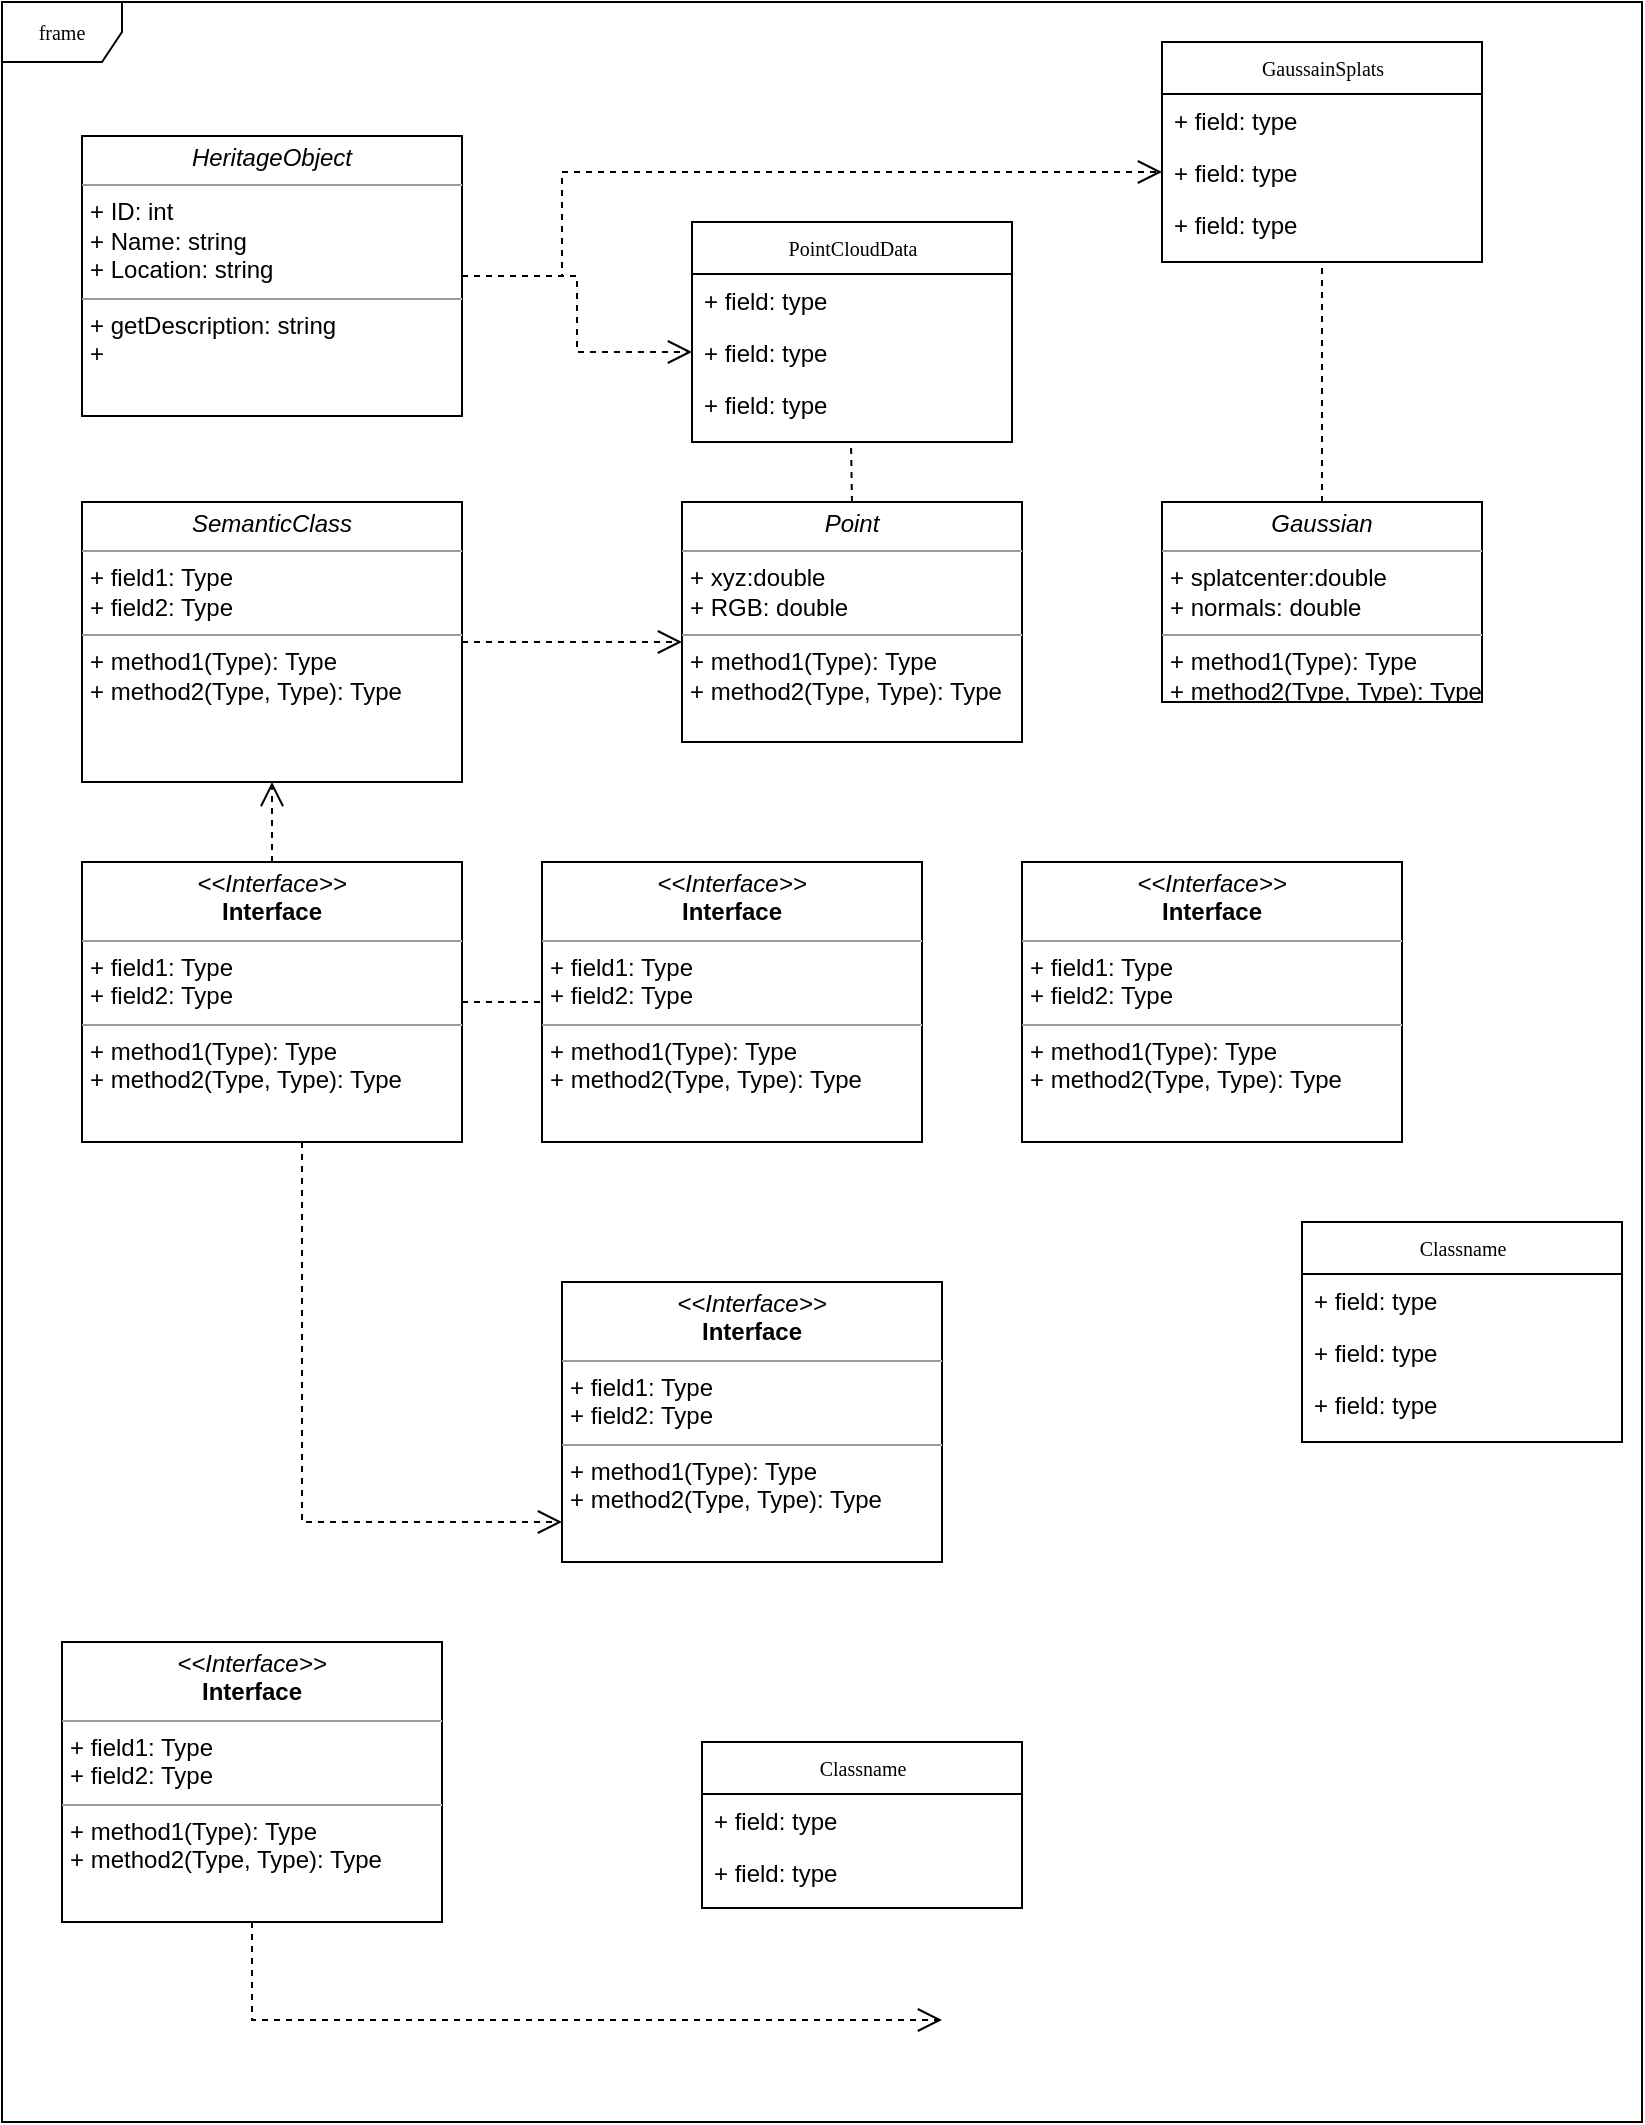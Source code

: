 <mxfile version="26.0.16">
  <diagram name="Page-1" id="c4acf3e9-155e-7222-9cf6-157b1a14988f">
    <mxGraphModel dx="1434" dy="772" grid="1" gridSize="10" guides="1" tooltips="1" connect="1" arrows="1" fold="1" page="1" pageScale="1" pageWidth="850" pageHeight="1100" background="none" math="0" shadow="0">
      <root>
        <mxCell id="0" />
        <mxCell id="1" parent="0" />
        <mxCell id="17acba5748e5396b-1" value="frame" style="shape=umlFrame;whiteSpace=wrap;html=1;rounded=0;shadow=0;comic=0;labelBackgroundColor=none;strokeWidth=1;fontFamily=Verdana;fontSize=10;align=center;" parent="1" vertex="1">
          <mxGeometry x="20" y="20" width="820" height="1060" as="geometry" />
        </mxCell>
        <mxCell id="17acba5748e5396b-20" value="PointCloudData" style="swimlane;html=1;fontStyle=0;childLayout=stackLayout;horizontal=1;startSize=26;fillColor=none;horizontalStack=0;resizeParent=1;resizeLast=0;collapsible=1;marginBottom=0;swimlaneFillColor=#ffffff;rounded=0;shadow=0;comic=0;labelBackgroundColor=none;strokeWidth=1;fontFamily=Verdana;fontSize=10;align=center;" parent="1" vertex="1">
          <mxGeometry x="365" y="130" width="160" height="110" as="geometry" />
        </mxCell>
        <mxCell id="17acba5748e5396b-21" value="+ field: type" style="text;html=1;strokeColor=none;fillColor=none;align=left;verticalAlign=top;spacingLeft=4;spacingRight=4;whiteSpace=wrap;overflow=hidden;rotatable=0;points=[[0,0.5],[1,0.5]];portConstraint=eastwest;" parent="17acba5748e5396b-20" vertex="1">
          <mxGeometry y="26" width="160" height="26" as="geometry" />
        </mxCell>
        <mxCell id="17acba5748e5396b-24" value="+ field: type" style="text;html=1;strokeColor=none;fillColor=none;align=left;verticalAlign=top;spacingLeft=4;spacingRight=4;whiteSpace=wrap;overflow=hidden;rotatable=0;points=[[0,0.5],[1,0.5]];portConstraint=eastwest;" parent="17acba5748e5396b-20" vertex="1">
          <mxGeometry y="52" width="160" height="26" as="geometry" />
        </mxCell>
        <mxCell id="17acba5748e5396b-26" value="+ field: type" style="text;html=1;strokeColor=none;fillColor=none;align=left;verticalAlign=top;spacingLeft=4;spacingRight=4;whiteSpace=wrap;overflow=hidden;rotatable=0;points=[[0,0.5],[1,0.5]];portConstraint=eastwest;" parent="17acba5748e5396b-20" vertex="1">
          <mxGeometry y="78" width="160" height="26" as="geometry" />
        </mxCell>
        <mxCell id="17acba5748e5396b-30" value="GaussainSplats" style="swimlane;html=1;fontStyle=0;childLayout=stackLayout;horizontal=1;startSize=26;fillColor=none;horizontalStack=0;resizeParent=1;resizeLast=0;collapsible=1;marginBottom=0;swimlaneFillColor=#ffffff;rounded=0;shadow=0;comic=0;labelBackgroundColor=none;strokeWidth=1;fontFamily=Verdana;fontSize=10;align=center;" parent="1" vertex="1">
          <mxGeometry x="600" y="40" width="160" height="110" as="geometry" />
        </mxCell>
        <mxCell id="17acba5748e5396b-31" value="+ field: type" style="text;html=1;strokeColor=none;fillColor=none;align=left;verticalAlign=top;spacingLeft=4;spacingRight=4;whiteSpace=wrap;overflow=hidden;rotatable=0;points=[[0,0.5],[1,0.5]];portConstraint=eastwest;" parent="17acba5748e5396b-30" vertex="1">
          <mxGeometry y="26" width="160" height="26" as="geometry" />
        </mxCell>
        <mxCell id="17acba5748e5396b-32" value="+ field: type" style="text;html=1;strokeColor=none;fillColor=none;align=left;verticalAlign=top;spacingLeft=4;spacingRight=4;whiteSpace=wrap;overflow=hidden;rotatable=0;points=[[0,0.5],[1,0.5]];portConstraint=eastwest;" parent="17acba5748e5396b-30" vertex="1">
          <mxGeometry y="52" width="160" height="26" as="geometry" />
        </mxCell>
        <mxCell id="17acba5748e5396b-33" value="+ field: type" style="text;html=1;strokeColor=none;fillColor=none;align=left;verticalAlign=top;spacingLeft=4;spacingRight=4;whiteSpace=wrap;overflow=hidden;rotatable=0;points=[[0,0.5],[1,0.5]];portConstraint=eastwest;" parent="17acba5748e5396b-30" vertex="1">
          <mxGeometry y="78" width="160" height="26" as="geometry" />
        </mxCell>
        <mxCell id="17acba5748e5396b-44" value="Classname" style="swimlane;html=1;fontStyle=0;childLayout=stackLayout;horizontal=1;startSize=26;fillColor=none;horizontalStack=0;resizeParent=1;resizeLast=0;collapsible=1;marginBottom=0;swimlaneFillColor=#ffffff;rounded=0;shadow=0;comic=0;labelBackgroundColor=none;strokeWidth=1;fontFamily=Verdana;fontSize=10;align=center;" parent="1" vertex="1">
          <mxGeometry x="370" y="890" width="160" height="83" as="geometry" />
        </mxCell>
        <mxCell id="17acba5748e5396b-45" value="+ field: type" style="text;html=1;strokeColor=none;fillColor=none;align=left;verticalAlign=top;spacingLeft=4;spacingRight=4;whiteSpace=wrap;overflow=hidden;rotatable=0;points=[[0,0.5],[1,0.5]];portConstraint=eastwest;" parent="17acba5748e5396b-44" vertex="1">
          <mxGeometry y="26" width="160" height="26" as="geometry" />
        </mxCell>
        <mxCell id="17acba5748e5396b-47" value="+ field: type" style="text;html=1;strokeColor=none;fillColor=none;align=left;verticalAlign=top;spacingLeft=4;spacingRight=4;whiteSpace=wrap;overflow=hidden;rotatable=0;points=[[0,0.5],[1,0.5]];portConstraint=eastwest;" parent="17acba5748e5396b-44" vertex="1">
          <mxGeometry y="52" width="160" height="26" as="geometry" />
        </mxCell>
        <mxCell id="5d2195bd80daf111-1" value="Classname" style="swimlane;html=1;fontStyle=0;childLayout=stackLayout;horizontal=1;startSize=26;fillColor=none;horizontalStack=0;resizeParent=1;resizeLast=0;collapsible=1;marginBottom=0;swimlaneFillColor=#ffffff;rounded=0;shadow=0;comic=0;labelBackgroundColor=none;strokeWidth=1;fontFamily=Verdana;fontSize=10;align=center;" parent="1" vertex="1">
          <mxGeometry x="670" y="630" width="160" height="110" as="geometry" />
        </mxCell>
        <mxCell id="5d2195bd80daf111-2" value="+ field: type" style="text;html=1;strokeColor=none;fillColor=none;align=left;verticalAlign=top;spacingLeft=4;spacingRight=4;whiteSpace=wrap;overflow=hidden;rotatable=0;points=[[0,0.5],[1,0.5]];portConstraint=eastwest;" parent="5d2195bd80daf111-1" vertex="1">
          <mxGeometry y="26" width="160" height="26" as="geometry" />
        </mxCell>
        <mxCell id="5d2195bd80daf111-3" value="+ field: type" style="text;html=1;strokeColor=none;fillColor=none;align=left;verticalAlign=top;spacingLeft=4;spacingRight=4;whiteSpace=wrap;overflow=hidden;rotatable=0;points=[[0,0.5],[1,0.5]];portConstraint=eastwest;" parent="5d2195bd80daf111-1" vertex="1">
          <mxGeometry y="52" width="160" height="26" as="geometry" />
        </mxCell>
        <mxCell id="5d2195bd80daf111-4" value="+ field: type" style="text;html=1;strokeColor=none;fillColor=none;align=left;verticalAlign=top;spacingLeft=4;spacingRight=4;whiteSpace=wrap;overflow=hidden;rotatable=0;points=[[0,0.5],[1,0.5]];portConstraint=eastwest;" parent="5d2195bd80daf111-1" vertex="1">
          <mxGeometry y="78" width="160" height="26" as="geometry" />
        </mxCell>
        <mxCell id="5d2195bd80daf111-10" value="&lt;p style=&quot;margin:0px;margin-top:4px;text-align:center;&quot;&gt;&lt;i&gt;&amp;lt;&amp;lt;Interface&amp;gt;&amp;gt;&lt;/i&gt;&lt;br/&gt;&lt;b&gt;Interface&lt;/b&gt;&lt;/p&gt;&lt;hr size=&quot;1&quot;/&gt;&lt;p style=&quot;margin:0px;margin-left:4px;&quot;&gt;+ field1: Type&lt;br/&gt;+ field2: Type&lt;/p&gt;&lt;hr size=&quot;1&quot;/&gt;&lt;p style=&quot;margin:0px;margin-left:4px;&quot;&gt;+ method1(Type): Type&lt;br/&gt;+ method2(Type, Type): Type&lt;/p&gt;" style="verticalAlign=top;align=left;overflow=fill;fontSize=12;fontFamily=Helvetica;html=1;rounded=0;shadow=0;comic=0;labelBackgroundColor=none;strokeWidth=1" parent="1" vertex="1">
          <mxGeometry x="530" y="450" width="190" height="140" as="geometry" />
        </mxCell>
        <mxCell id="5d2195bd80daf111-34" style="edgeStyle=orthogonalEdgeStyle;rounded=0;html=1;dashed=1;labelBackgroundColor=none;startFill=0;endArrow=open;endFill=0;endSize=10;fontFamily=Verdana;fontSize=10;" parent="1" source="5d2195bd80daf111-11" edge="1">
          <mxGeometry relative="1" as="geometry">
            <Array as="points">
              <mxPoint x="410" y="1029" />
              <mxPoint x="410" y="1029" />
            </Array>
            <mxPoint x="490" y="1029" as="targetPoint" />
          </mxGeometry>
        </mxCell>
        <mxCell id="5d2195bd80daf111-11" value="&lt;p style=&quot;margin:0px;margin-top:4px;text-align:center;&quot;&gt;&lt;i&gt;&amp;lt;&amp;lt;Interface&amp;gt;&amp;gt;&lt;/i&gt;&lt;br/&gt;&lt;b&gt;Interface&lt;/b&gt;&lt;/p&gt;&lt;hr size=&quot;1&quot;/&gt;&lt;p style=&quot;margin:0px;margin-left:4px;&quot;&gt;+ field1: Type&lt;br/&gt;+ field2: Type&lt;/p&gt;&lt;hr size=&quot;1&quot;/&gt;&lt;p style=&quot;margin:0px;margin-left:4px;&quot;&gt;+ method1(Type): Type&lt;br/&gt;+ method2(Type, Type): Type&lt;/p&gt;" style="verticalAlign=top;align=left;overflow=fill;fontSize=12;fontFamily=Helvetica;html=1;rounded=0;shadow=0;comic=0;labelBackgroundColor=none;strokeWidth=1" parent="1" vertex="1">
          <mxGeometry x="50" y="840" width="190" height="140" as="geometry" />
        </mxCell>
        <mxCell id="5d2195bd80daf111-12" value="&lt;p style=&quot;margin:0px;margin-top:4px;text-align:center;&quot;&gt;&lt;i&gt;&amp;lt;&amp;lt;Interface&amp;gt;&amp;gt;&lt;/i&gt;&lt;br/&gt;&lt;b&gt;Interface&lt;/b&gt;&lt;/p&gt;&lt;hr size=&quot;1&quot;/&gt;&lt;p style=&quot;margin:0px;margin-left:4px;&quot;&gt;+ field1: Type&lt;br/&gt;+ field2: Type&lt;/p&gt;&lt;hr size=&quot;1&quot;/&gt;&lt;p style=&quot;margin:0px;margin-left:4px;&quot;&gt;+ method1(Type): Type&lt;br/&gt;+ method2(Type, Type): Type&lt;/p&gt;" style="verticalAlign=top;align=left;overflow=fill;fontSize=12;fontFamily=Helvetica;html=1;rounded=0;shadow=0;comic=0;labelBackgroundColor=none;strokeWidth=1" parent="1" vertex="1">
          <mxGeometry x="300" y="660" width="190" height="140" as="geometry" />
        </mxCell>
        <mxCell id="5d2195bd80daf111-15" value="&lt;p style=&quot;margin:0px;margin-top:4px;text-align:center;&quot;&gt;&lt;i&gt;Point&lt;/i&gt;&lt;/p&gt;&lt;hr size=&quot;1&quot;&gt;&lt;p style=&quot;margin:0px;margin-left:4px;&quot;&gt;+ xyz:double&amp;nbsp;&lt;br&gt;+ RGB: double&lt;/p&gt;&lt;hr size=&quot;1&quot;&gt;&lt;p style=&quot;margin:0px;margin-left:4px;&quot;&gt;+ method1(Type): Type&lt;br&gt;+ method2(Type, Type): Type&lt;/p&gt;" style="verticalAlign=top;align=left;overflow=fill;fontSize=12;fontFamily=Helvetica;html=1;rounded=0;shadow=0;comic=0;labelBackgroundColor=none;strokeWidth=1" parent="1" vertex="1">
          <mxGeometry x="360" y="270" width="170" height="120" as="geometry" />
        </mxCell>
        <mxCell id="5d2195bd80daf111-21" style="edgeStyle=orthogonalEdgeStyle;rounded=0;html=1;labelBackgroundColor=none;startFill=0;endArrow=open;endFill=0;endSize=10;fontFamily=Verdana;fontSize=10;dashed=1;entryX=0;entryY=0.5;entryDx=0;entryDy=0;" parent="1" source="5d2195bd80daf111-18" target="17acba5748e5396b-32" edge="1">
          <mxGeometry relative="1" as="geometry">
            <mxPoint x="580" y="160" as="targetPoint" />
            <Array as="points">
              <mxPoint x="300" y="157" />
              <mxPoint x="300" y="105" />
            </Array>
          </mxGeometry>
        </mxCell>
        <mxCell id="5d2195bd80daf111-18" value="&lt;p style=&quot;margin:0px;margin-top:4px;text-align:center;&quot;&gt;&lt;i&gt;HeritageObject&lt;/i&gt;&lt;/p&gt;&lt;hr size=&quot;1&quot;&gt;&lt;p style=&quot;margin:0px;margin-left:4px;&quot;&gt;+ ID: int&lt;br&gt;+ Name: string&lt;/p&gt;&lt;p style=&quot;margin:0px;margin-left:4px;&quot;&gt;+ Location: string&lt;/p&gt;&lt;hr size=&quot;1&quot;&gt;&lt;p style=&quot;margin:0px;margin-left:4px;&quot;&gt;+ getDescription: string&lt;br&gt;+&amp;nbsp;&lt;/p&gt;" style="verticalAlign=top;align=left;overflow=fill;fontSize=12;fontFamily=Helvetica;html=1;rounded=0;shadow=0;comic=0;labelBackgroundColor=none;strokeWidth=1" parent="1" vertex="1">
          <mxGeometry x="60" y="87" width="190" height="140" as="geometry" />
        </mxCell>
        <mxCell id="5d2195bd80daf111-24" style="edgeStyle=orthogonalEdgeStyle;rounded=0;html=1;dashed=1;labelBackgroundColor=none;startFill=0;endArrow=open;endFill=0;endSize=10;fontFamily=Verdana;fontSize=10;entryX=0;entryY=0.5;entryDx=0;entryDy=0;exitX=1;exitY=0.5;exitDx=0;exitDy=0;" parent="1" source="5d2195bd80daf111-18" target="17acba5748e5396b-24" edge="1">
          <mxGeometry relative="1" as="geometry">
            <Array as="points" />
          </mxGeometry>
        </mxCell>
        <mxCell id="5d2195bd80daf111-25" style="edgeStyle=orthogonalEdgeStyle;rounded=0;html=1;dashed=1;labelBackgroundColor=none;startFill=0;endArrow=open;endFill=0;endSize=10;fontFamily=Verdana;fontSize=10;" parent="1" source="5d2195bd80daf111-19" target="5d2195bd80daf111-15" edge="1">
          <mxGeometry relative="1" as="geometry">
            <Array as="points">
              <mxPoint x="370" y="340" />
              <mxPoint x="370" y="300" />
            </Array>
          </mxGeometry>
        </mxCell>
        <mxCell id="5d2195bd80daf111-19" value="&lt;p style=&quot;margin:0px;margin-top:4px;text-align:center;&quot;&gt;&lt;i&gt;SemanticClass&lt;/i&gt;&lt;/p&gt;&lt;hr size=&quot;1&quot;&gt;&lt;p style=&quot;margin:0px;margin-left:4px;&quot;&gt;+ field1: Type&lt;br&gt;+ field2: Type&lt;/p&gt;&lt;hr size=&quot;1&quot;&gt;&lt;p style=&quot;margin:0px;margin-left:4px;&quot;&gt;+ method1(Type): Type&lt;br&gt;+ method2(Type, Type): Type&lt;/p&gt;" style="verticalAlign=top;align=left;overflow=fill;fontSize=12;fontFamily=Helvetica;html=1;rounded=0;shadow=0;comic=0;labelBackgroundColor=none;strokeWidth=1" parent="1" vertex="1">
          <mxGeometry x="60" y="270" width="190" height="140" as="geometry" />
        </mxCell>
        <mxCell id="5d2195bd80daf111-28" style="edgeStyle=orthogonalEdgeStyle;rounded=0;html=1;dashed=1;labelBackgroundColor=none;startFill=0;endArrow=open;endFill=0;endSize=10;fontFamily=Verdana;fontSize=10;exitX=0.5;exitY=0;exitDx=0;exitDy=0;entryX=0.5;entryY=1;entryDx=0;entryDy=0;" parent="1" source="5d2195bd80daf111-20" target="5d2195bd80daf111-19" edge="1">
          <mxGeometry relative="1" as="geometry">
            <Array as="points">
              <mxPoint x="155" y="490" />
              <mxPoint x="150" y="490" />
              <mxPoint x="150" y="460" />
              <mxPoint x="155" y="460" />
            </Array>
            <mxPoint x="380" y="460" as="targetPoint" />
          </mxGeometry>
        </mxCell>
        <mxCell id="5d2195bd80daf111-29" style="edgeStyle=orthogonalEdgeStyle;rounded=0;html=1;dashed=1;labelBackgroundColor=none;startFill=0;endArrow=open;endFill=0;endSize=10;fontFamily=Verdana;fontSize=10;" parent="1" source="5d2195bd80daf111-20" edge="1">
          <mxGeometry relative="1" as="geometry">
            <mxPoint x="380" y="520" as="targetPoint" />
          </mxGeometry>
        </mxCell>
        <mxCell id="5d2195bd80daf111-32" style="edgeStyle=orthogonalEdgeStyle;rounded=0;html=1;dashed=1;labelBackgroundColor=none;startFill=0;endArrow=open;endFill=0;endSize=10;fontFamily=Verdana;fontSize=10;" parent="1" source="5d2195bd80daf111-20" target="5d2195bd80daf111-12" edge="1">
          <mxGeometry relative="1" as="geometry">
            <Array as="points">
              <mxPoint x="170" y="780" />
            </Array>
          </mxGeometry>
        </mxCell>
        <mxCell id="5d2195bd80daf111-20" value="&lt;p style=&quot;margin:0px;margin-top:4px;text-align:center;&quot;&gt;&lt;i&gt;&amp;lt;&amp;lt;Interface&amp;gt;&amp;gt;&lt;/i&gt;&lt;br/&gt;&lt;b&gt;Interface&lt;/b&gt;&lt;/p&gt;&lt;hr size=&quot;1&quot;/&gt;&lt;p style=&quot;margin:0px;margin-left:4px;&quot;&gt;+ field1: Type&lt;br/&gt;+ field2: Type&lt;/p&gt;&lt;hr size=&quot;1&quot;/&gt;&lt;p style=&quot;margin:0px;margin-left:4px;&quot;&gt;+ method1(Type): Type&lt;br/&gt;+ method2(Type, Type): Type&lt;/p&gt;" style="verticalAlign=top;align=left;overflow=fill;fontSize=12;fontFamily=Helvetica;html=1;rounded=0;shadow=0;comic=0;labelBackgroundColor=none;strokeWidth=1" parent="1" vertex="1">
          <mxGeometry x="60" y="450" width="190" height="140" as="geometry" />
        </mxCell>
        <mxCell id="GfOU2jaF-C_DZqseb85d-2" value="&lt;p style=&quot;margin:0px;margin-top:4px;text-align:center;&quot;&gt;&lt;i&gt;Gaussian&lt;/i&gt;&lt;/p&gt;&lt;hr size=&quot;1&quot;&gt;&lt;p style=&quot;margin:0px;margin-left:4px;&quot;&gt;+ splatcenter:double&amp;nbsp;&lt;br&gt;+ normals: double&lt;/p&gt;&lt;hr size=&quot;1&quot;&gt;&lt;p style=&quot;margin:0px;margin-left:4px;&quot;&gt;+ method1(Type): Type&lt;br&gt;+ method2(Type, Type): Type&lt;/p&gt;" style="verticalAlign=top;align=left;overflow=fill;fontSize=12;fontFamily=Helvetica;html=1;rounded=0;shadow=0;comic=0;labelBackgroundColor=none;strokeWidth=1" parent="1" vertex="1">
          <mxGeometry x="600" y="270" width="160" height="100" as="geometry" />
        </mxCell>
        <mxCell id="GfOU2jaF-C_DZqseb85d-5" value="" style="endArrow=none;dashed=1;html=1;rounded=0;entryX=0.5;entryY=1;entryDx=0;entryDy=0;exitX=0.5;exitY=0;exitDx=0;exitDy=0;" parent="1" source="GfOU2jaF-C_DZqseb85d-2" target="17acba5748e5396b-30" edge="1">
          <mxGeometry width="50" height="50" relative="1" as="geometry">
            <mxPoint x="680" y="260" as="sourcePoint" />
            <mxPoint x="610" y="240" as="targetPoint" />
          </mxGeometry>
        </mxCell>
        <mxCell id="GfOU2jaF-C_DZqseb85d-7" value="" style="endArrow=none;dashed=1;html=1;rounded=0;entryX=0.5;entryY=1;entryDx=0;entryDy=0;exitX=0.5;exitY=0;exitDx=0;exitDy=0;" parent="1" source="5d2195bd80daf111-15" edge="1">
          <mxGeometry width="50" height="50" relative="1" as="geometry">
            <mxPoint x="444.5" y="360" as="sourcePoint" />
            <mxPoint x="444.5" y="240" as="targetPoint" />
          </mxGeometry>
        </mxCell>
        <mxCell id="GfOU2jaF-C_DZqseb85d-8" value="&lt;p style=&quot;margin:0px;margin-top:4px;text-align:center;&quot;&gt;&lt;i&gt;&amp;lt;&amp;lt;Interface&amp;gt;&amp;gt;&lt;/i&gt;&lt;br/&gt;&lt;b&gt;Interface&lt;/b&gt;&lt;/p&gt;&lt;hr size=&quot;1&quot;/&gt;&lt;p style=&quot;margin:0px;margin-left:4px;&quot;&gt;+ field1: Type&lt;br/&gt;+ field2: Type&lt;/p&gt;&lt;hr size=&quot;1&quot;/&gt;&lt;p style=&quot;margin:0px;margin-left:4px;&quot;&gt;+ method1(Type): Type&lt;br/&gt;+ method2(Type, Type): Type&lt;/p&gt;" style="verticalAlign=top;align=left;overflow=fill;fontSize=12;fontFamily=Helvetica;html=1;rounded=0;shadow=0;comic=0;labelBackgroundColor=none;strokeWidth=1" parent="1" vertex="1">
          <mxGeometry x="290" y="450" width="190" height="140" as="geometry" />
        </mxCell>
      </root>
    </mxGraphModel>
  </diagram>
</mxfile>
